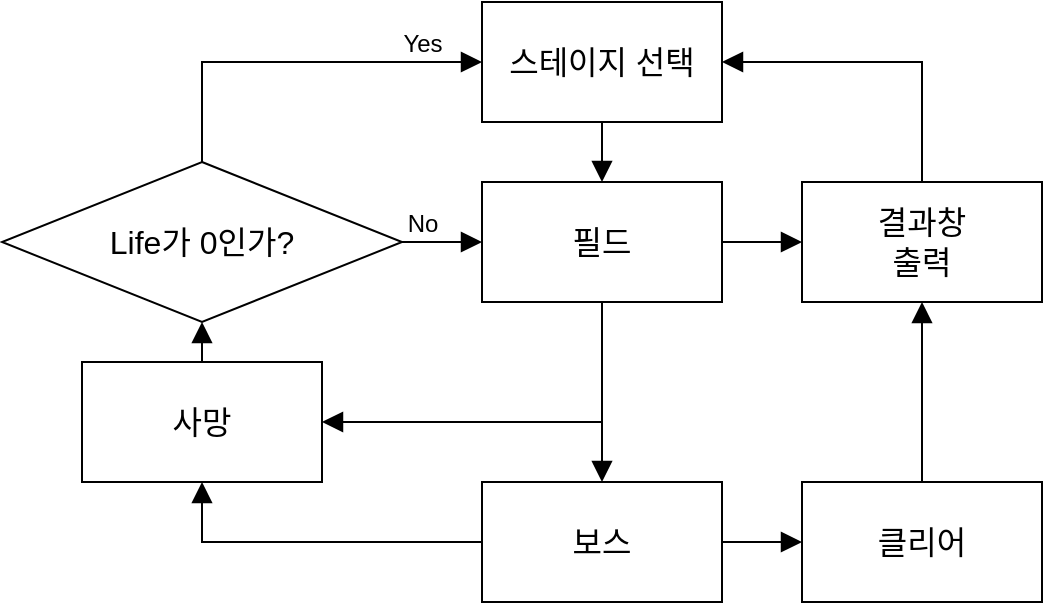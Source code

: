 <mxfile version="23.1.1" type="github">
  <diagram name="페이지-1" id="yJ42jeg3FILkHG_x2WYu">
    <mxGraphModel dx="1628" dy="806" grid="1" gridSize="10" guides="1" tooltips="1" connect="1" arrows="1" fold="1" page="1" pageScale="1" pageWidth="827" pageHeight="1169" math="0" shadow="0">
      <root>
        <mxCell id="0" />
        <mxCell id="1" parent="0" />
        <mxCell id="KNWZaiqp1ryDB2W8Q7mW-1" value="스테이지 선택" style="rounded=0;whiteSpace=wrap;html=1;fontSize=16;" vertex="1" parent="1">
          <mxGeometry x="330" y="10" width="120" height="60" as="geometry" />
        </mxCell>
        <mxCell id="KNWZaiqp1ryDB2W8Q7mW-2" value="필드" style="rounded=0;whiteSpace=wrap;html=1;fontSize=16;" vertex="1" parent="1">
          <mxGeometry x="330" y="100" width="120" height="60" as="geometry" />
        </mxCell>
        <mxCell id="KNWZaiqp1ryDB2W8Q7mW-3" value="보스" style="rounded=0;whiteSpace=wrap;html=1;fontSize=16;" vertex="1" parent="1">
          <mxGeometry x="330" y="250" width="120" height="60" as="geometry" />
        </mxCell>
        <mxCell id="KNWZaiqp1ryDB2W8Q7mW-4" value="Life가 0인가?" style="rhombus;whiteSpace=wrap;html=1;fontSize=16;" vertex="1" parent="1">
          <mxGeometry x="90" y="90" width="200" height="80" as="geometry" />
        </mxCell>
        <mxCell id="KNWZaiqp1ryDB2W8Q7mW-5" value="사망" style="rounded=0;whiteSpace=wrap;html=1;fontSize=16;" vertex="1" parent="1">
          <mxGeometry x="130" y="190" width="120" height="60" as="geometry" />
        </mxCell>
        <mxCell id="KNWZaiqp1ryDB2W8Q7mW-12" value="" style="html=1;verticalAlign=bottom;endArrow=block;curved=0;rounded=0;fontSize=12;startSize=8;endSize=8;exitX=0.5;exitY=1;exitDx=0;exitDy=0;entryX=0.5;entryY=0;entryDx=0;entryDy=0;" edge="1" parent="1" source="KNWZaiqp1ryDB2W8Q7mW-1" target="KNWZaiqp1ryDB2W8Q7mW-2">
          <mxGeometry width="80" relative="1" as="geometry">
            <mxPoint x="350" y="120" as="sourcePoint" />
            <mxPoint x="430" y="120" as="targetPoint" />
          </mxGeometry>
        </mxCell>
        <mxCell id="KNWZaiqp1ryDB2W8Q7mW-14" value="" style="html=1;verticalAlign=bottom;endArrow=block;curved=0;rounded=0;fontSize=12;startSize=8;endSize=8;exitX=0.5;exitY=1;exitDx=0;exitDy=0;entryX=0.5;entryY=0;entryDx=0;entryDy=0;" edge="1" parent="1" source="KNWZaiqp1ryDB2W8Q7mW-2" target="KNWZaiqp1ryDB2W8Q7mW-3">
          <mxGeometry width="80" relative="1" as="geometry">
            <mxPoint x="389.5" y="220" as="sourcePoint" />
            <mxPoint x="620" y="170" as="targetPoint" />
          </mxGeometry>
        </mxCell>
        <mxCell id="KNWZaiqp1ryDB2W8Q7mW-15" value="" style="html=1;verticalAlign=bottom;endArrow=block;curved=0;rounded=0;fontSize=12;startSize=8;endSize=8;exitX=0;exitY=0.5;exitDx=0;exitDy=0;entryX=0.5;entryY=1;entryDx=0;entryDy=0;" edge="1" parent="1" source="KNWZaiqp1ryDB2W8Q7mW-3" target="KNWZaiqp1ryDB2W8Q7mW-5">
          <mxGeometry width="80" relative="1" as="geometry">
            <mxPoint x="230" y="320" as="sourcePoint" />
            <mxPoint x="230" y="410" as="targetPoint" />
            <Array as="points">
              <mxPoint x="190" y="280" />
            </Array>
          </mxGeometry>
        </mxCell>
        <mxCell id="KNWZaiqp1ryDB2W8Q7mW-17" value="" style="html=1;verticalAlign=bottom;endArrow=block;curved=0;rounded=0;fontSize=12;startSize=8;endSize=8;exitX=0.5;exitY=0;exitDx=0;exitDy=0;entryX=0.5;entryY=1;entryDx=0;entryDy=0;" edge="1" parent="1" source="KNWZaiqp1ryDB2W8Q7mW-5" target="KNWZaiqp1ryDB2W8Q7mW-4">
          <mxGeometry width="80" relative="1" as="geometry">
            <mxPoint x="430" y="110" as="sourcePoint" />
            <mxPoint x="430" y="200" as="targetPoint" />
          </mxGeometry>
        </mxCell>
        <mxCell id="KNWZaiqp1ryDB2W8Q7mW-18" value="No" style="html=1;verticalAlign=bottom;endArrow=block;curved=0;rounded=0;fontSize=12;startSize=8;endSize=8;exitX=1;exitY=0.5;exitDx=0;exitDy=0;entryX=0;entryY=0.5;entryDx=0;entryDy=0;" edge="1" parent="1" source="KNWZaiqp1ryDB2W8Q7mW-4" target="KNWZaiqp1ryDB2W8Q7mW-2">
          <mxGeometry x="-0.5" width="80" relative="1" as="geometry">
            <mxPoint x="290" y="145" as="sourcePoint" />
            <mxPoint x="290" y="235" as="targetPoint" />
            <Array as="points" />
            <mxPoint as="offset" />
          </mxGeometry>
        </mxCell>
        <mxCell id="KNWZaiqp1ryDB2W8Q7mW-19" value="Yes" style="html=1;verticalAlign=bottom;endArrow=block;curved=0;rounded=0;fontSize=12;startSize=8;endSize=8;exitX=0.5;exitY=0;exitDx=0;exitDy=0;entryX=0;entryY=0.5;entryDx=0;entryDy=0;" edge="1" parent="1" source="KNWZaiqp1ryDB2W8Q7mW-4" target="KNWZaiqp1ryDB2W8Q7mW-1">
          <mxGeometry x="0.684" width="80" relative="1" as="geometry">
            <mxPoint x="450" y="130" as="sourcePoint" />
            <mxPoint x="450" y="220" as="targetPoint" />
            <Array as="points">
              <mxPoint x="190" y="40" />
            </Array>
            <mxPoint as="offset" />
          </mxGeometry>
        </mxCell>
        <mxCell id="KNWZaiqp1ryDB2W8Q7mW-20" value="" style="html=1;verticalAlign=bottom;endArrow=block;curved=0;rounded=0;fontSize=12;startSize=8;endSize=8;exitX=0.5;exitY=1;exitDx=0;exitDy=0;entryX=1;entryY=0.5;entryDx=0;entryDy=0;" edge="1" parent="1" source="KNWZaiqp1ryDB2W8Q7mW-2" target="KNWZaiqp1ryDB2W8Q7mW-5">
          <mxGeometry width="80" relative="1" as="geometry">
            <mxPoint x="460" y="140" as="sourcePoint" />
            <mxPoint x="460" y="230" as="targetPoint" />
            <Array as="points">
              <mxPoint x="390" y="220" />
            </Array>
          </mxGeometry>
        </mxCell>
        <mxCell id="KNWZaiqp1ryDB2W8Q7mW-21" value="클리어" style="rounded=0;whiteSpace=wrap;html=1;fontSize=16;" vertex="1" parent="1">
          <mxGeometry x="490" y="250" width="120" height="60" as="geometry" />
        </mxCell>
        <mxCell id="KNWZaiqp1ryDB2W8Q7mW-22" value="결과창&lt;br&gt;출력" style="rounded=0;whiteSpace=wrap;html=1;fontSize=16;" vertex="1" parent="1">
          <mxGeometry x="490" y="100" width="120" height="60" as="geometry" />
        </mxCell>
        <mxCell id="KNWZaiqp1ryDB2W8Q7mW-24" value="" style="html=1;verticalAlign=bottom;endArrow=block;curved=0;rounded=0;fontSize=12;startSize=8;endSize=8;exitX=1;exitY=0.5;exitDx=0;exitDy=0;entryX=0;entryY=0.5;entryDx=0;entryDy=0;" edge="1" parent="1" source="KNWZaiqp1ryDB2W8Q7mW-3" target="KNWZaiqp1ryDB2W8Q7mW-21">
          <mxGeometry width="80" relative="1" as="geometry">
            <mxPoint x="400" y="80" as="sourcePoint" />
            <mxPoint x="400" y="110" as="targetPoint" />
          </mxGeometry>
        </mxCell>
        <mxCell id="KNWZaiqp1ryDB2W8Q7mW-25" value="" style="html=1;verticalAlign=bottom;endArrow=block;curved=0;rounded=0;fontSize=12;startSize=8;endSize=8;exitX=0.5;exitY=0;exitDx=0;exitDy=0;entryX=0.5;entryY=1;entryDx=0;entryDy=0;" edge="1" parent="1" source="KNWZaiqp1ryDB2W8Q7mW-21" target="KNWZaiqp1ryDB2W8Q7mW-22">
          <mxGeometry width="80" relative="1" as="geometry">
            <mxPoint x="460" y="290" as="sourcePoint" />
            <mxPoint x="530" y="290" as="targetPoint" />
          </mxGeometry>
        </mxCell>
        <mxCell id="KNWZaiqp1ryDB2W8Q7mW-26" value="" style="html=1;verticalAlign=bottom;endArrow=block;curved=0;rounded=0;fontSize=12;startSize=8;endSize=8;exitX=1;exitY=0.5;exitDx=0;exitDy=0;entryX=0;entryY=0.5;entryDx=0;entryDy=0;" edge="1" parent="1" source="KNWZaiqp1ryDB2W8Q7mW-2" target="KNWZaiqp1ryDB2W8Q7mW-22">
          <mxGeometry width="80" relative="1" as="geometry">
            <mxPoint x="470" y="300" as="sourcePoint" />
            <mxPoint x="540" y="300" as="targetPoint" />
          </mxGeometry>
        </mxCell>
        <mxCell id="KNWZaiqp1ryDB2W8Q7mW-27" value="" style="html=1;verticalAlign=bottom;endArrow=block;curved=0;rounded=0;fontSize=12;startSize=8;endSize=8;exitX=0.5;exitY=0;exitDx=0;exitDy=0;entryX=1;entryY=0.5;entryDx=0;entryDy=0;" edge="1" parent="1" source="KNWZaiqp1ryDB2W8Q7mW-22" target="KNWZaiqp1ryDB2W8Q7mW-1">
          <mxGeometry width="80" relative="1" as="geometry">
            <mxPoint x="480" y="310" as="sourcePoint" />
            <mxPoint x="550" y="310" as="targetPoint" />
            <Array as="points">
              <mxPoint x="550" y="40" />
            </Array>
          </mxGeometry>
        </mxCell>
      </root>
    </mxGraphModel>
  </diagram>
</mxfile>

